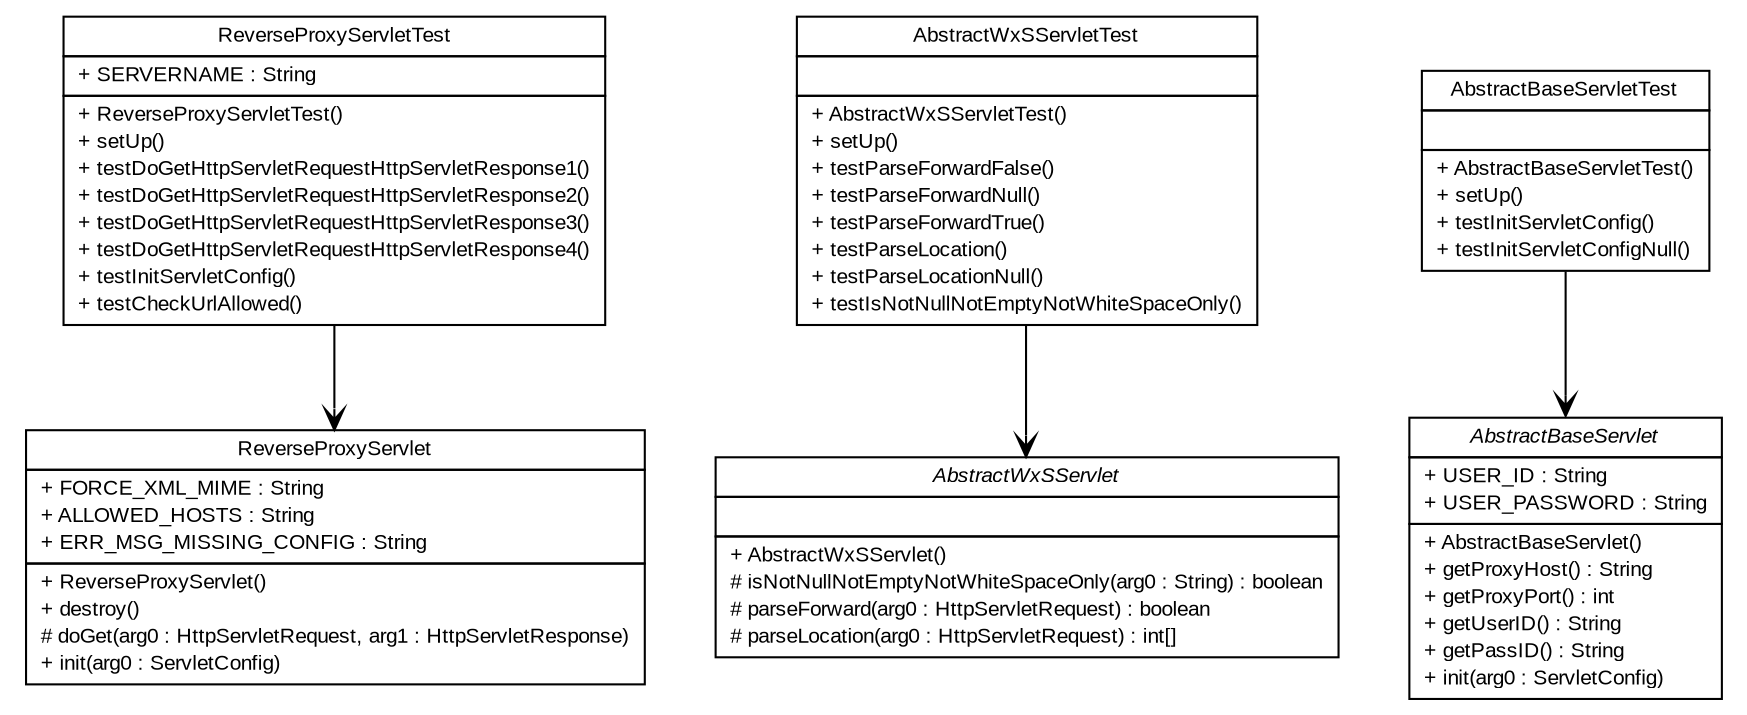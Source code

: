 #!/usr/local/bin/dot
#
# Class diagram 
# Generated by UMLGraph version R5_6 (http://www.umlgraph.org/)
#

digraph G {
	edge [fontname="arial",fontsize=10,labelfontname="arial",labelfontsize=10];
	node [fontname="arial",fontsize=10,shape=plaintext];
	nodesep=0.25;
	ranksep=0.5;
	// nl.mineleni.cbsviewer.servlet.ReverseProxyServletTest
	c0 [label=<<table title="nl.mineleni.cbsviewer.servlet.ReverseProxyServletTest" border="0" cellborder="1" cellspacing="0" cellpadding="2" port="p" href="./ReverseProxyServletTest.html">
		<tr><td><table border="0" cellspacing="0" cellpadding="1">
<tr><td align="center" balign="center"> ReverseProxyServletTest </td></tr>
		</table></td></tr>
		<tr><td><table border="0" cellspacing="0" cellpadding="1">
<tr><td align="left" balign="left"> + SERVERNAME : String </td></tr>
		</table></td></tr>
		<tr><td><table border="0" cellspacing="0" cellpadding="1">
<tr><td align="left" balign="left"> + ReverseProxyServletTest() </td></tr>
<tr><td align="left" balign="left"> + setUp() </td></tr>
<tr><td align="left" balign="left"> + testDoGetHttpServletRequestHttpServletResponse1() </td></tr>
<tr><td align="left" balign="left"> + testDoGetHttpServletRequestHttpServletResponse2() </td></tr>
<tr><td align="left" balign="left"> + testDoGetHttpServletRequestHttpServletResponse3() </td></tr>
<tr><td align="left" balign="left"> + testDoGetHttpServletRequestHttpServletResponse4() </td></tr>
<tr><td align="left" balign="left"> + testInitServletConfig() </td></tr>
<tr><td align="left" balign="left"> + testCheckUrlAllowed() </td></tr>
		</table></td></tr>
		</table>>, URL="./ReverseProxyServletTest.html", fontname="arial", fontcolor="black", fontsize=10.0];
	// nl.mineleni.cbsviewer.servlet.AbstractWxSServletTest
	c1 [label=<<table title="nl.mineleni.cbsviewer.servlet.AbstractWxSServletTest" border="0" cellborder="1" cellspacing="0" cellpadding="2" port="p" href="./AbstractWxSServletTest.html">
		<tr><td><table border="0" cellspacing="0" cellpadding="1">
<tr><td align="center" balign="center"> AbstractWxSServletTest </td></tr>
		</table></td></tr>
		<tr><td><table border="0" cellspacing="0" cellpadding="1">
<tr><td align="left" balign="left">  </td></tr>
		</table></td></tr>
		<tr><td><table border="0" cellspacing="0" cellpadding="1">
<tr><td align="left" balign="left"> + AbstractWxSServletTest() </td></tr>
<tr><td align="left" balign="left"> + setUp() </td></tr>
<tr><td align="left" balign="left"> + testParseForwardFalse() </td></tr>
<tr><td align="left" balign="left"> + testParseForwardNull() </td></tr>
<tr><td align="left" balign="left"> + testParseForwardTrue() </td></tr>
<tr><td align="left" balign="left"> + testParseLocation() </td></tr>
<tr><td align="left" balign="left"> + testParseLocationNull() </td></tr>
<tr><td align="left" balign="left"> + testIsNotNullNotEmptyNotWhiteSpaceOnly() </td></tr>
		</table></td></tr>
		</table>>, URL="./AbstractWxSServletTest.html", fontname="arial", fontcolor="black", fontsize=10.0];
	// nl.mineleni.cbsviewer.servlet.AbstractBaseServletTest
	c2 [label=<<table title="nl.mineleni.cbsviewer.servlet.AbstractBaseServletTest" border="0" cellborder="1" cellspacing="0" cellpadding="2" port="p" href="./AbstractBaseServletTest.html">
		<tr><td><table border="0" cellspacing="0" cellpadding="1">
<tr><td align="center" balign="center"> AbstractBaseServletTest </td></tr>
		</table></td></tr>
		<tr><td><table border="0" cellspacing="0" cellpadding="1">
<tr><td align="left" balign="left">  </td></tr>
		</table></td></tr>
		<tr><td><table border="0" cellspacing="0" cellpadding="1">
<tr><td align="left" balign="left"> + AbstractBaseServletTest() </td></tr>
<tr><td align="left" balign="left"> + setUp() </td></tr>
<tr><td align="left" balign="left"> + testInitServletConfig() </td></tr>
<tr><td align="left" balign="left"> + testInitServletConfigNull() </td></tr>
		</table></td></tr>
		</table>>, URL="./AbstractBaseServletTest.html", fontname="arial", fontcolor="black", fontsize=10.0];
	// nl.mineleni.cbsviewer.servlet.ReverseProxyServletTest NAVASSOC nl.mineleni.cbsviewer.servlet.ReverseProxyServlet
	c0:p -> c22:p [taillabel="", label="", headlabel="", fontname="arial", fontcolor="black", fontsize=10.0, color="black", arrowhead=open];
	// nl.mineleni.cbsviewer.servlet.AbstractWxSServletTest NAVASSOC nl.mineleni.cbsviewer.servlet.AbstractWxSServlet
	c1:p -> c23:p [taillabel="", label="", headlabel="", fontname="arial", fontcolor="black", fontsize=10.0, color="black", arrowhead=open];
	// nl.mineleni.cbsviewer.servlet.AbstractBaseServletTest NAVASSOC nl.mineleni.cbsviewer.servlet.AbstractBaseServlet
	c2:p -> c24:p [taillabel="", label="", headlabel="", fontname="arial", fontcolor="black", fontsize=10.0, color="black", arrowhead=open];
	// nl.mineleni.cbsviewer.servlet.AbstractWxSServlet
	c23 [label=<<table title="nl.mineleni.cbsviewer.servlet.AbstractWxSServlet" border="0" cellborder="1" cellspacing="0" cellpadding="2" port="p">
		<tr><td><table border="0" cellspacing="0" cellpadding="1">
<tr><td align="center" balign="center"><font face="arial italic"> AbstractWxSServlet </font></td></tr>
		</table></td></tr>
		<tr><td><table border="0" cellspacing="0" cellpadding="1">
<tr><td align="left" balign="left">  </td></tr>
		</table></td></tr>
		<tr><td><table border="0" cellspacing="0" cellpadding="1">
<tr><td align="left" balign="left"> + AbstractWxSServlet() </td></tr>
<tr><td align="left" balign="left"> # isNotNullNotEmptyNotWhiteSpaceOnly(arg0 : String) : boolean </td></tr>
<tr><td align="left" balign="left"> # parseForward(arg0 : HttpServletRequest) : boolean </td></tr>
<tr><td align="left" balign="left"> # parseLocation(arg0 : HttpServletRequest) : int[] </td></tr>
		</table></td></tr>
		</table>>, URL="null", fontname="arial", fontcolor="black", fontsize=10.0];
	// nl.mineleni.cbsviewer.servlet.AbstractBaseServlet
	c24 [label=<<table title="nl.mineleni.cbsviewer.servlet.AbstractBaseServlet" border="0" cellborder="1" cellspacing="0" cellpadding="2" port="p">
		<tr><td><table border="0" cellspacing="0" cellpadding="1">
<tr><td align="center" balign="center"><font face="arial italic"> AbstractBaseServlet </font></td></tr>
		</table></td></tr>
		<tr><td><table border="0" cellspacing="0" cellpadding="1">
<tr><td align="left" balign="left"> + USER_ID : String </td></tr>
<tr><td align="left" balign="left"> + USER_PASSWORD : String </td></tr>
		</table></td></tr>
		<tr><td><table border="0" cellspacing="0" cellpadding="1">
<tr><td align="left" balign="left"> + AbstractBaseServlet() </td></tr>
<tr><td align="left" balign="left"> + getProxyHost() : String </td></tr>
<tr><td align="left" balign="left"> + getProxyPort() : int </td></tr>
<tr><td align="left" balign="left"> + getUserID() : String </td></tr>
<tr><td align="left" balign="left"> + getPassID() : String </td></tr>
<tr><td align="left" balign="left"> + init(arg0 : ServletConfig) </td></tr>
		</table></td></tr>
		</table>>, URL="null", fontname="arial", fontcolor="black", fontsize=10.0];
	// nl.mineleni.cbsviewer.servlet.ReverseProxyServlet
	c22 [label=<<table title="nl.mineleni.cbsviewer.servlet.ReverseProxyServlet" border="0" cellborder="1" cellspacing="0" cellpadding="2" port="p">
		<tr><td><table border="0" cellspacing="0" cellpadding="1">
<tr><td align="center" balign="center"> ReverseProxyServlet </td></tr>
		</table></td></tr>
		<tr><td><table border="0" cellspacing="0" cellpadding="1">
<tr><td align="left" balign="left"> + FORCE_XML_MIME : String </td></tr>
<tr><td align="left" balign="left"> + ALLOWED_HOSTS : String </td></tr>
<tr><td align="left" balign="left"> + ERR_MSG_MISSING_CONFIG : String </td></tr>
		</table></td></tr>
		<tr><td><table border="0" cellspacing="0" cellpadding="1">
<tr><td align="left" balign="left"> + ReverseProxyServlet() </td></tr>
<tr><td align="left" balign="left"> + destroy() </td></tr>
<tr><td align="left" balign="left"> # doGet(arg0 : HttpServletRequest, arg1 : HttpServletResponse) </td></tr>
<tr><td align="left" balign="left"> + init(arg0 : ServletConfig) </td></tr>
		</table></td></tr>
		</table>>, URL="null", fontname="arial", fontcolor="black", fontsize=10.0];
}


